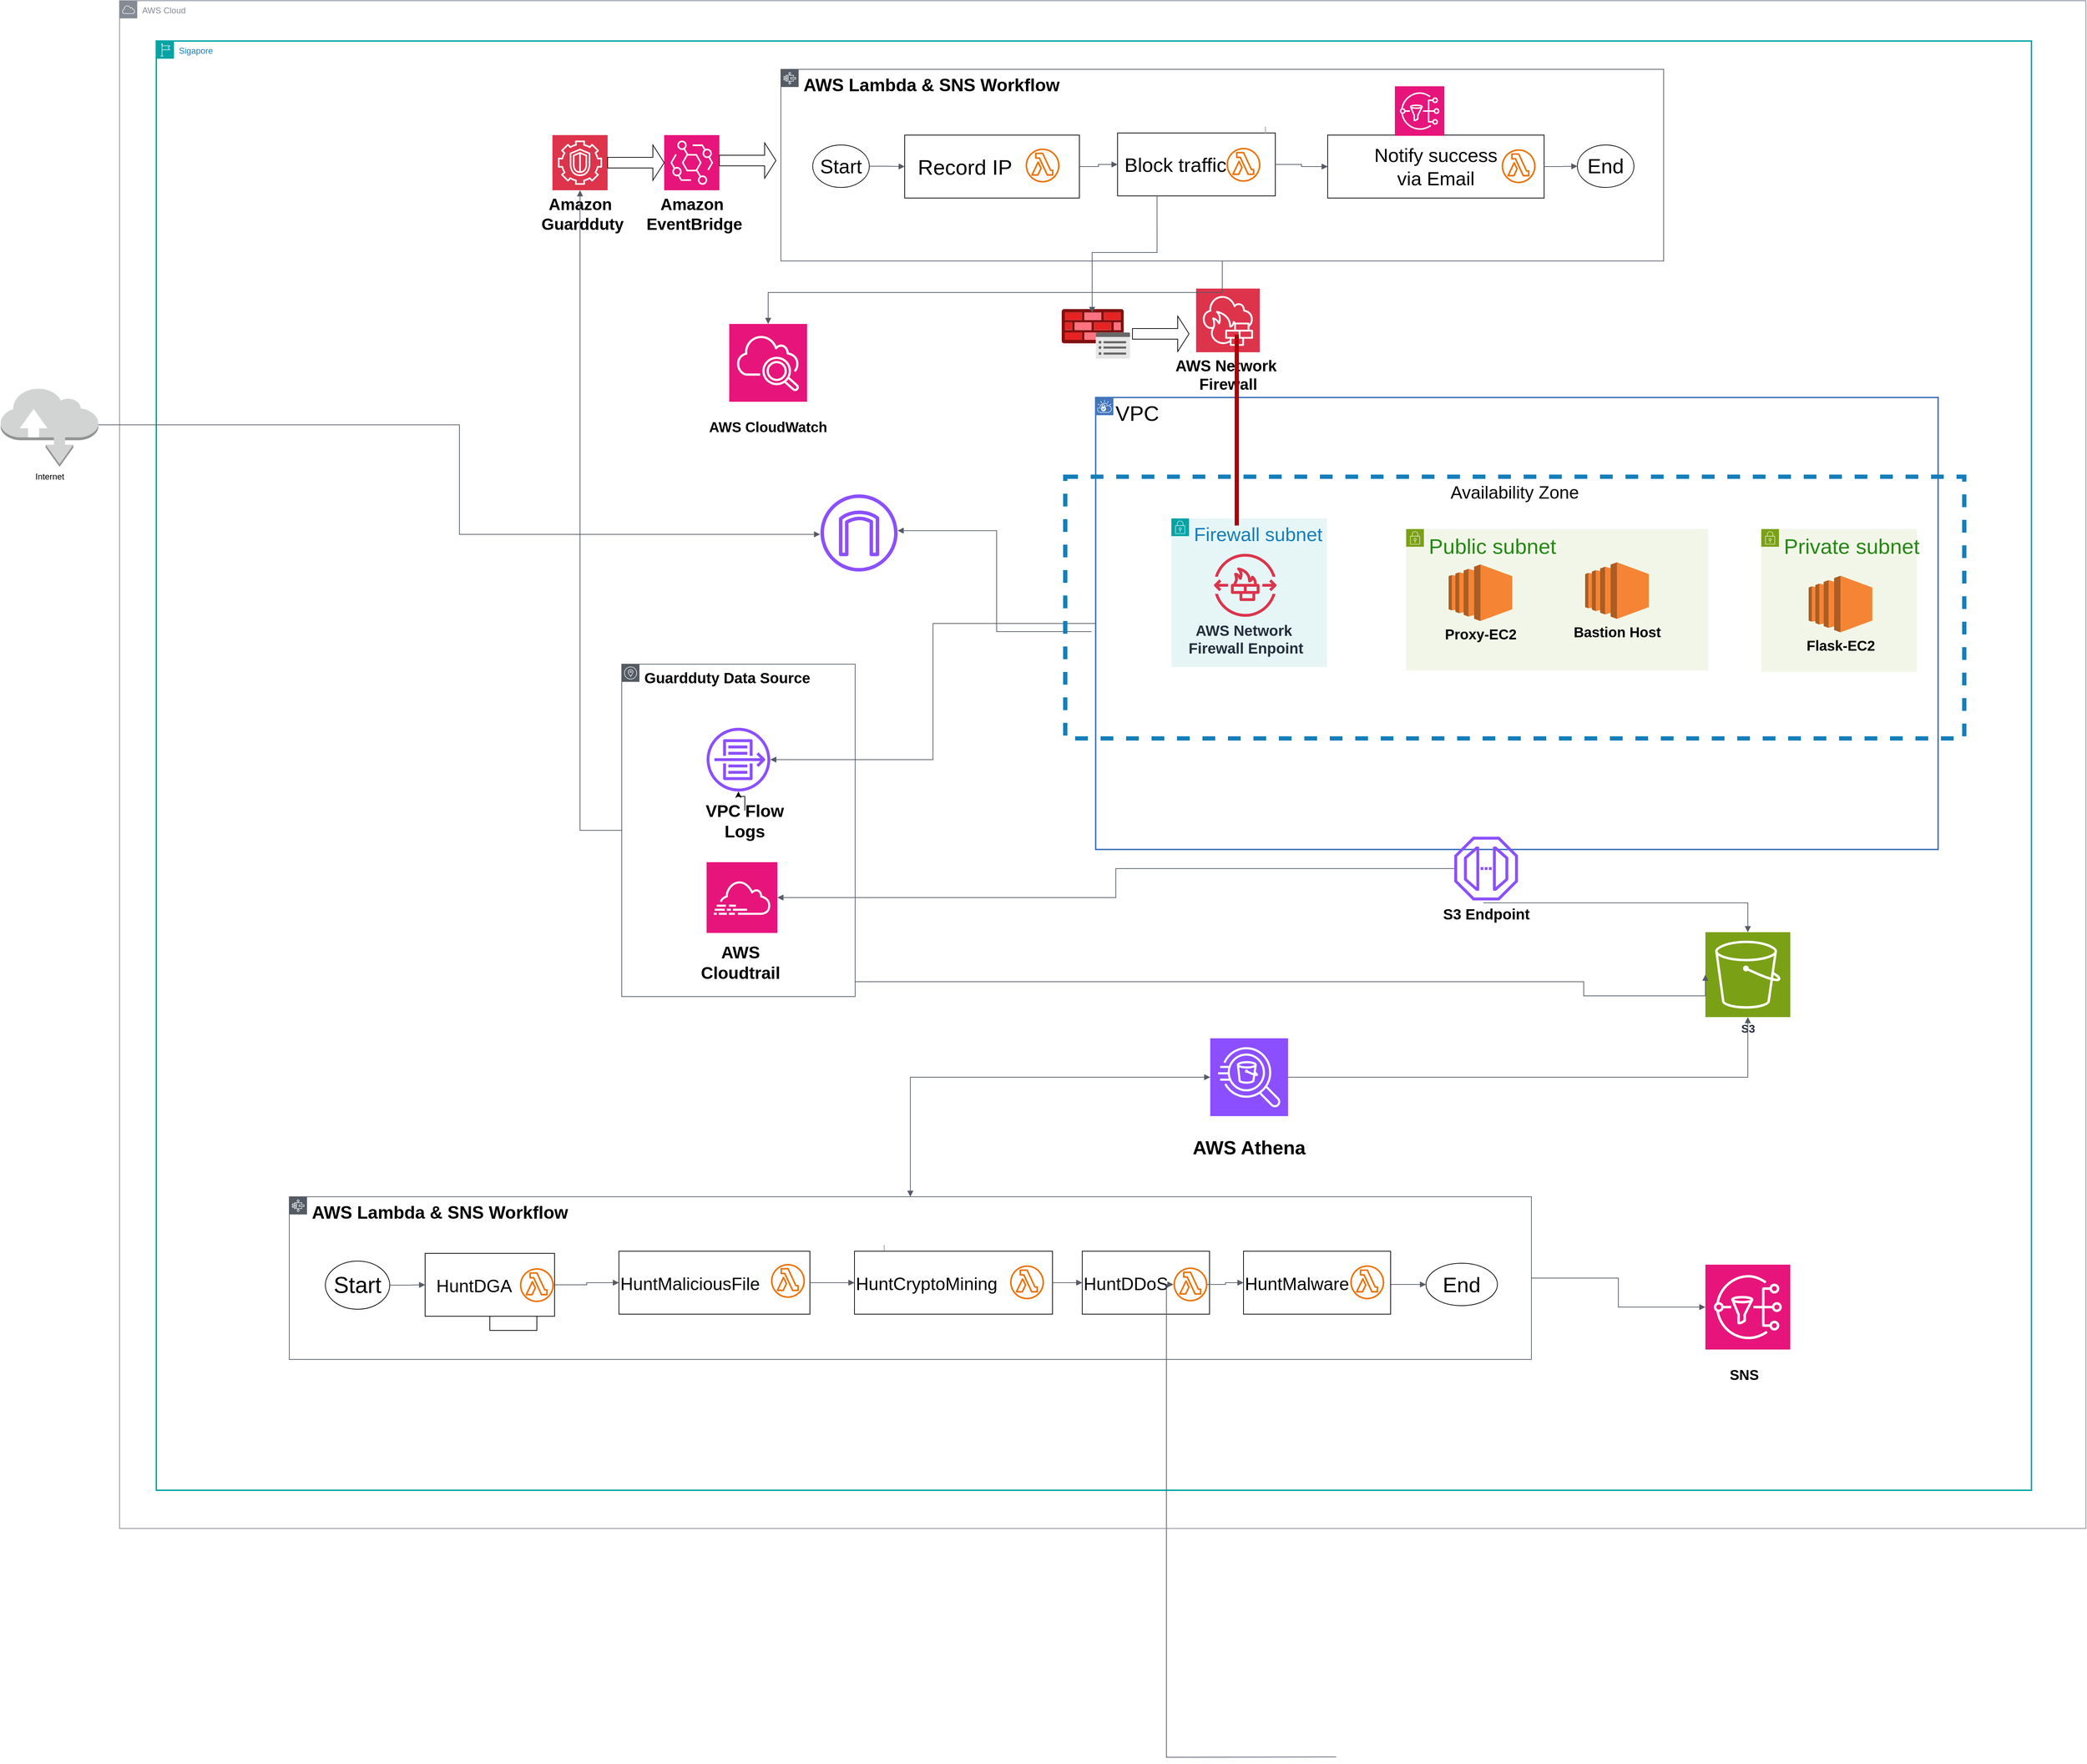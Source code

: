 <mxfile version="27.1.4">
  <diagram name="Trang-1" id="rcItPHVDbqnt85SRIA_v">
    <mxGraphModel dx="4168" dy="2244" grid="0" gridSize="10" guides="0" tooltips="1" connect="1" arrows="1" fold="1" page="1" pageScale="1" pageWidth="4800" pageHeight="4336" background="light-dark(#FFFFFF,#FFFFFF)" math="0" shadow="0">
      <root>
        <mxCell id="0" />
        <mxCell id="1" parent="0" />
        <mxCell id="wpNzQlKAcKia0D_ap1BT-6" value="&lt;font style=&quot;font-size: 30px;&quot;&gt;Public subnet&lt;/font&gt;" style="points=[[0,0],[0.25,0],[0.5,0],[0.75,0],[1,0],[1,0.25],[1,0.5],[1,0.75],[1,1],[0.75,1],[0.5,1],[0.25,1],[0,1],[0,0.75],[0,0.5],[0,0.25]];outlineConnect=0;gradientColor=none;html=1;whiteSpace=wrap;fontSize=12;fontStyle=0;container=1;pointerEvents=0;collapsible=0;recursiveResize=0;shape=mxgraph.aws4.group;grIcon=mxgraph.aws4.group_security_group;grStroke=0;strokeColor=#7AA116;fillColor=#F2F6E8;verticalAlign=top;align=left;spacingLeft=30;fontColor=#248814;dashed=0;" parent="1" vertex="1">
          <mxGeometry x="2010" y="1360" width="427" height="200" as="geometry" />
        </mxCell>
        <mxCell id="wAdAc6-QEUFjlLHtvM_q-1" value="Sigapore" style="points=[[0,0],[0.25,0],[0.5,0],[0.75,0],[1,0],[1,0.25],[1,0.5],[1,0.75],[1,1],[0.75,1],[0.5,1],[0.25,1],[0,1],[0,0.75],[0,0.5],[0,0.25]];outlineConnect=0;gradientColor=none;html=1;whiteSpace=wrap;fontSize=12;fontStyle=0;container=1;pointerEvents=0;collapsible=0;recursiveResize=0;shape=mxgraph.aws4.group;grIcon=mxgraph.aws4.group_region;strokeColor=#00A4A6;fillColor=none;verticalAlign=top;align=left;spacingLeft=30;fontColor=#147EBA;strokeWidth=2;" parent="1" vertex="1">
          <mxGeometry x="243" y="670" width="2651" height="2049" as="geometry" />
        </mxCell>
        <mxCell id="wAdAc6-QEUFjlLHtvM_q-3" value="&lt;font style=&quot;color: light-dark(rgb(0, 0, 0), rgb(0, 0, 0)); font-size: 30px;&quot;&gt;VPC&lt;/font&gt;" style="shape=mxgraph.ibm.box;prType=vpc;fontStyle=0;verticalAlign=top;align=left;spacingLeft=32;spacingTop=4;fillColor=none;rounded=0;whiteSpace=wrap;html=1;strokeColor=#4376BB;strokeWidth=2;dashed=0;container=0;spacing=-4;collapsible=0;expand=0;recursiveResize=0;fontSize=20;" parent="wAdAc6-QEUFjlLHtvM_q-1" vertex="1">
          <mxGeometry x="1328" y="504" width="1191" height="639" as="geometry" />
        </mxCell>
        <mxCell id="wAdAc6-QEUFjlLHtvM_q-11" value="&lt;font style=&quot;font-size: 25px; color: light-dark(rgb(255, 255, 255), rgb(0, 0, 0));&quot;&gt;&lt;b style=&quot;&quot;&gt;Firewall Policy&lt;/b&gt;&lt;/font&gt;" style="image;aspect=fixed;html=1;points=[];align=center;fontSize=12;image=img/lib/azure2/networking/Azure_Firewall_Policy.svg;labelBackgroundColor=light-dark(#FFFFFF,#FFFFFF);" parent="wAdAc6-QEUFjlLHtvM_q-1" vertex="1">
          <mxGeometry x="1280" y="379" width="96.51" height="70" as="geometry" />
        </mxCell>
        <mxCell id="wAdAc6-QEUFjlLHtvM_q-12" value="&lt;font style=&quot;color: light-dark(rgb(0, 0, 0), rgb(0, 0, 0)); font-size: 23px;&quot;&gt;&lt;b style=&quot;&quot;&gt;Amazon&lt;/b&gt;&lt;/font&gt;&lt;div&gt;&lt;font style=&quot;color: light-dark(rgb(0, 0, 0), rgb(0, 0, 0)); font-size: 23px;&quot;&gt;&lt;b style=&quot;&quot;&gt;&amp;nbsp;EventBridge&lt;/b&gt;&lt;/font&gt;&lt;/div&gt;" style="sketch=0;points=[[0,0,0],[0.25,0,0],[0.5,0,0],[0.75,0,0],[1,0,0],[0,1,0],[0.25,1,0],[0.5,1,0],[0.75,1,0],[1,1,0],[0,0.25,0],[0,0.5,0],[0,0.75,0],[1,0.25,0],[1,0.5,0],[1,0.75,0]];outlineConnect=0;fontColor=#232F3E;fillColor=#E7157B;strokeColor=#ffffff;dashed=0;verticalLabelPosition=bottom;verticalAlign=top;align=center;html=1;fontSize=12;fontStyle=0;aspect=fixed;shape=mxgraph.aws4.resourceIcon;resIcon=mxgraph.aws4.eventbridge;" parent="wAdAc6-QEUFjlLHtvM_q-1" vertex="1">
          <mxGeometry x="718" y="133" width="78" height="78" as="geometry" />
        </mxCell>
        <mxCell id="wAdAc6-QEUFjlLHtvM_q-13" value="&lt;font style=&quot;color: light-dark(rgb(0, 0, 0), rgb(0, 0, 0)); font-size: 23px;&quot;&gt;&lt;b style=&quot;&quot;&gt;Amazon&lt;/b&gt;&lt;/font&gt;&lt;div&gt;&lt;font style=&quot;color: light-dark(rgb(0, 0, 0), rgb(0, 0, 0)); font-size: 23px;&quot;&gt;&lt;b style=&quot;&quot;&gt;&amp;nbsp;Guardduty&lt;/b&gt;&lt;/font&gt;&lt;/div&gt;" style="sketch=0;points=[[0,0,0],[0.25,0,0],[0.5,0,0],[0.75,0,0],[1,0,0],[0,1,0],[0.25,1,0],[0.5,1,0],[0.75,1,0],[1,1,0],[0,0.25,0],[0,0.5,0],[0,0.75,0],[1,0.25,0],[1,0.5,0],[1,0.75,0]];outlineConnect=0;fontColor=#232F3E;fillColor=#DD344C;strokeColor=#ffffff;dashed=0;verticalLabelPosition=bottom;verticalAlign=top;align=center;html=1;fontSize=12;fontStyle=0;aspect=fixed;shape=mxgraph.aws4.resourceIcon;resIcon=mxgraph.aws4.guardduty;" parent="wAdAc6-QEUFjlLHtvM_q-1" vertex="1">
          <mxGeometry x="560" y="133" width="78" height="78" as="geometry" />
        </mxCell>
        <mxCell id="wAdAc6-QEUFjlLHtvM_q-14" value="" style="shape=singleArrow;whiteSpace=wrap;html=1;" parent="wAdAc6-QEUFjlLHtvM_q-1" vertex="1">
          <mxGeometry x="638" y="147" width="80" height="50" as="geometry" />
        </mxCell>
        <mxCell id="wAdAc6-QEUFjlLHtvM_q-15" value="" style="shape=singleArrow;whiteSpace=wrap;html=1;" parent="wAdAc6-QEUFjlLHtvM_q-1" vertex="1">
          <mxGeometry x="796" y="144" width="80" height="50" as="geometry" />
        </mxCell>
        <mxCell id="wAdAc6-QEUFjlLHtvM_q-17" value="&lt;font style=&quot;color: light-dark(rgb(0, 0, 0), rgb(0, 0, 0)); font-size: 22px;&quot;&gt;&lt;font style=&quot;&quot;&gt;&lt;b style=&quot;&quot;&gt;AWS&amp;nbsp;&lt;/b&gt;&lt;/font&gt;&lt;b style=&quot;background-color: transparent;&quot;&gt;Network&amp;nbsp;&lt;/b&gt;&lt;/font&gt;&lt;div&gt;&lt;font style=&quot;color: light-dark(rgb(0, 0, 0), rgb(0, 0, 0)); font-size: 22px;&quot;&gt;&lt;b style=&quot;&quot;&gt;Firewall&lt;/b&gt;&lt;/font&gt;&lt;/div&gt;" style="sketch=0;points=[[0,0,0],[0.25,0,0],[0.5,0,0],[0.75,0,0],[1,0,0],[0,1,0],[0.25,1,0],[0.5,1,0],[0.75,1,0],[1,1,0],[0,0.25,0],[0,0.5,0],[0,0.75,0],[1,0.25,0],[1,0.5,0],[1,0.75,0]];outlineConnect=0;fontColor=#232F3E;fillColor=#DD344C;strokeColor=#ffffff;dashed=0;verticalLabelPosition=bottom;verticalAlign=top;align=center;html=1;fontSize=12;fontStyle=0;aspect=fixed;shape=mxgraph.aws4.resourceIcon;resIcon=mxgraph.aws4.network_firewall;" parent="wAdAc6-QEUFjlLHtvM_q-1" vertex="1">
          <mxGeometry x="1470" y="350" width="90" height="90" as="geometry" />
        </mxCell>
        <mxCell id="wAdAc6-QEUFjlLHtvM_q-18" value="" style="shape=singleArrow;whiteSpace=wrap;html=1;" parent="wAdAc6-QEUFjlLHtvM_q-1" vertex="1">
          <mxGeometry x="1380" y="389" width="80" height="50" as="geometry" />
        </mxCell>
        <mxCell id="wAdAc6-QEUFjlLHtvM_q-20" value="&lt;font style=&quot;color: light-dark(rgb(0, 0, 0), rgb(0, 0, 0)); font-size: 28px;&quot;&gt;Start&lt;/font&gt;" style="ellipse;whiteSpace=wrap;html=1;fillColor=light-dark(#FFFFFF,#FFFFFF);strokeColor=light-dark(#000000,#000000);" parent="wAdAc6-QEUFjlLHtvM_q-1" vertex="1">
          <mxGeometry x="928" y="147" width="80" height="60" as="geometry" />
        </mxCell>
        <mxCell id="wAdAc6-QEUFjlLHtvM_q-21" value="&lt;font style=&quot;color: light-dark(rgb(0, 0, 0), rgb(0, 0, 0)); font-size: 30px;&quot;&gt;&amp;nbsp; Record IP&lt;/font&gt;" style="rounded=0;whiteSpace=wrap;html=1;align=left;fillColor=light-dark(#FFFFFF,#FFFFFF);strokeColor=light-dark(#000000,#000000);" parent="wAdAc6-QEUFjlLHtvM_q-1" vertex="1">
          <mxGeometry x="1058" y="133" width="247" height="89" as="geometry" />
        </mxCell>
        <mxCell id="wAdAc6-QEUFjlLHtvM_q-22" value="&lt;font style=&quot;color: light-dark(rgb(0, 0, 0), rgb(0, 0, 0)); font-size: 28px;&quot;&gt;&amp;nbsp;Block&amp;nbsp;&lt;span style=&quot;background-color: transparent;&quot;&gt;traffic&lt;/span&gt;&lt;/font&gt;" style="rounded=0;whiteSpace=wrap;html=1;align=left;fillColor=light-dark(#FFFFFF,#FFFFFF);strokeColor=light-dark(#000000,#000000);" parent="wAdAc6-QEUFjlLHtvM_q-1" vertex="1">
          <mxGeometry x="1359" y="130" width="223" height="89" as="geometry" />
        </mxCell>
        <mxCell id="wAdAc6-QEUFjlLHtvM_q-23" value="&lt;font style=&quot;font-size: 27px; color: light-dark(rgb(0, 0, 0), rgb(0, 0, 0));&quot;&gt;Notify success&lt;/font&gt;&lt;div&gt;&lt;font style=&quot;font-size: 27px; color: light-dark(rgb(0, 0, 0), rgb(0, 0, 0));&quot;&gt;via Email&lt;/font&gt;&lt;/div&gt;" style="rounded=0;whiteSpace=wrap;html=1;fillColor=light-dark(#FFFFFF,#FFFFFF);strokeColor=light-dark(#000000,#000000);" parent="wAdAc6-QEUFjlLHtvM_q-1" vertex="1">
          <mxGeometry x="1656" y="133" width="306" height="89" as="geometry" />
        </mxCell>
        <mxCell id="wAdAc6-QEUFjlLHtvM_q-24" value="&lt;font style=&quot;color: light-dark(rgb(0, 0, 0), rgb(0, 0, 0)); font-size: 29px;&quot;&gt;End&lt;/font&gt;" style="ellipse;whiteSpace=wrap;html=1;fillColor=light-dark(#FFFFFF,#FFFFFF);strokeColor=light-dark(#000000,#000000);" parent="wAdAc6-QEUFjlLHtvM_q-1" vertex="1">
          <mxGeometry x="2009" y="147" width="80" height="60" as="geometry" />
        </mxCell>
        <mxCell id="wAdAc6-QEUFjlLHtvM_q-25" value="" style="edgeStyle=orthogonalEdgeStyle;html=1;endArrow=block;elbow=vertical;startArrow=none;endFill=1;strokeColor=light-dark(#545B64,#000000);rounded=0;entryX=0;entryY=0.5;entryDx=0;entryDy=0;exitX=1;exitY=0.5;exitDx=0;exitDy=0;" parent="wAdAc6-QEUFjlLHtvM_q-1" source="wAdAc6-QEUFjlLHtvM_q-20" target="wAdAc6-QEUFjlLHtvM_q-21" edge="1">
          <mxGeometry width="100" relative="1" as="geometry">
            <mxPoint x="1058" y="441" as="sourcePoint" />
            <mxPoint x="1158" y="441" as="targetPoint" />
          </mxGeometry>
        </mxCell>
        <mxCell id="wAdAc6-QEUFjlLHtvM_q-26" value="" style="edgeStyle=orthogonalEdgeStyle;html=1;endArrow=block;elbow=vertical;startArrow=none;endFill=1;strokeColor=light-dark(#545B64,#000000);rounded=0;exitX=1;exitY=0.5;exitDx=0;exitDy=0;entryX=0;entryY=0.5;entryDx=0;entryDy=0;" parent="wAdAc6-QEUFjlLHtvM_q-1" source="wAdAc6-QEUFjlLHtvM_q-21" target="wAdAc6-QEUFjlLHtvM_q-22" edge="1">
          <mxGeometry width="100" relative="1" as="geometry">
            <mxPoint x="1048" y="351" as="sourcePoint" />
            <mxPoint x="1148" y="351" as="targetPoint" />
          </mxGeometry>
        </mxCell>
        <mxCell id="wAdAc6-QEUFjlLHtvM_q-27" value="" style="edgeStyle=orthogonalEdgeStyle;html=1;endArrow=block;elbow=vertical;startArrow=none;endFill=1;strokeColor=light-dark(#545B64,#000000);rounded=0;exitX=1;exitY=0.5;exitDx=0;exitDy=0;entryX=0;entryY=0.5;entryDx=0;entryDy=0;" parent="wAdAc6-QEUFjlLHtvM_q-1" source="wAdAc6-QEUFjlLHtvM_q-22" target="wAdAc6-QEUFjlLHtvM_q-23" edge="1">
          <mxGeometry width="100" relative="1" as="geometry">
            <mxPoint x="1048" y="351" as="sourcePoint" />
            <mxPoint x="1148" y="351" as="targetPoint" />
          </mxGeometry>
        </mxCell>
        <mxCell id="wAdAc6-QEUFjlLHtvM_q-28" value="" style="edgeStyle=orthogonalEdgeStyle;html=1;endArrow=block;elbow=vertical;startArrow=none;endFill=1;strokeColor=light-dark(#545B64,#000000);rounded=0;exitX=1;exitY=0.5;exitDx=0;exitDy=0;entryX=0;entryY=0.5;entryDx=0;entryDy=0;" parent="wAdAc6-QEUFjlLHtvM_q-1" source="wAdAc6-QEUFjlLHtvM_q-23" target="wAdAc6-QEUFjlLHtvM_q-24" edge="1">
          <mxGeometry width="100" relative="1" as="geometry">
            <mxPoint x="1048" y="351" as="sourcePoint" />
            <mxPoint x="1148" y="351" as="targetPoint" />
          </mxGeometry>
        </mxCell>
        <mxCell id="wAdAc6-QEUFjlLHtvM_q-29" value="" style="sketch=0;outlineConnect=0;fontColor=#232F3E;gradientColor=none;fillColor=#ED7100;strokeColor=none;dashed=0;verticalLabelPosition=bottom;verticalAlign=top;align=center;html=1;fontSize=12;fontStyle=0;aspect=fixed;pointerEvents=1;shape=mxgraph.aws4.lambda_function;" parent="wAdAc6-QEUFjlLHtvM_q-1" vertex="1">
          <mxGeometry x="1229" y="152" width="48" height="48" as="geometry" />
        </mxCell>
        <mxCell id="wAdAc6-QEUFjlLHtvM_q-30" value="" style="sketch=0;outlineConnect=0;fontColor=#232F3E;gradientColor=none;fillColor=#ED7100;strokeColor=none;dashed=0;verticalLabelPosition=bottom;verticalAlign=top;align=center;html=1;fontSize=12;fontStyle=0;aspect=fixed;pointerEvents=1;shape=mxgraph.aws4.lambda_function;" parent="wAdAc6-QEUFjlLHtvM_q-1" vertex="1">
          <mxGeometry x="1513" y="151" width="48" height="48" as="geometry" />
        </mxCell>
        <mxCell id="wAdAc6-QEUFjlLHtvM_q-31" value="" style="sketch=0;points=[[0,0,0],[0.25,0,0],[0.5,0,0],[0.75,0,0],[1,0,0],[0,1,0],[0.25,1,0],[0.5,1,0],[0.75,1,0],[1,1,0],[0,0.25,0],[0,0.5,0],[0,0.75,0],[1,0.25,0],[1,0.5,0],[1,0.75,0]];outlineConnect=0;fontColor=#232F3E;fillColor=#E7157B;strokeColor=#ffffff;dashed=0;verticalLabelPosition=bottom;verticalAlign=top;align=center;html=1;fontSize=12;fontStyle=0;aspect=fixed;shape=mxgraph.aws4.resourceIcon;resIcon=mxgraph.aws4.sns;" parent="wAdAc6-QEUFjlLHtvM_q-1" vertex="1">
          <mxGeometry x="1751" y="64" width="70" height="70" as="geometry" />
        </mxCell>
        <mxCell id="wAdAc6-QEUFjlLHtvM_q-32" value="" style="verticalLabelPosition=bottom;shadow=0;dashed=0;align=center;html=1;verticalAlign=top;strokeWidth=1;shape=mxgraph.mockup.markup.line;strokeColor=#999999;direction=north;" parent="wAdAc6-QEUFjlLHtvM_q-1" vertex="1">
          <mxGeometry x="1558" y="121" width="20" height="10" as="geometry" />
        </mxCell>
        <mxCell id="wAdAc6-QEUFjlLHtvM_q-33" value="" style="edgeStyle=orthogonalEdgeStyle;html=1;endArrow=block;elbow=vertical;startArrow=none;endFill=1;strokeColor=light-dark(#545B64,#000000);rounded=0;exitX=0.25;exitY=1;exitDx=0;exitDy=0;entryX=0.446;entryY=0.079;entryDx=0;entryDy=0;entryPerimeter=0;" parent="wAdAc6-QEUFjlLHtvM_q-1" source="wAdAc6-QEUFjlLHtvM_q-22" target="wAdAc6-QEUFjlLHtvM_q-11" edge="1">
          <mxGeometry width="100" relative="1" as="geometry">
            <mxPoint x="1048" y="451" as="sourcePoint" />
            <mxPoint x="1148" y="451" as="targetPoint" />
          </mxGeometry>
        </mxCell>
        <mxCell id="wAdAc6-QEUFjlLHtvM_q-34" value="&lt;b&gt;&lt;font style=&quot;font-size: 16px;&quot;&gt;S3&lt;/font&gt;&lt;/b&gt;" style="sketch=0;points=[[0,0,0],[0.25,0,0],[0.5,0,0],[0.75,0,0],[1,0,0],[0,1,0],[0.25,1,0],[0.5,1,0],[0.75,1,0],[1,1,0],[0,0.25,0],[0,0.5,0],[0,0.75,0],[1,0.25,0],[1,0.5,0],[1,0.75,0]];outlineConnect=0;fontColor=#232F3E;fillColor=#7AA116;strokeColor=#ffffff;dashed=0;verticalLabelPosition=bottom;verticalAlign=top;align=center;html=1;fontSize=12;fontStyle=0;aspect=fixed;shape=mxgraph.aws4.resourceIcon;resIcon=mxgraph.aws4.s3;" parent="wAdAc6-QEUFjlLHtvM_q-1" vertex="1">
          <mxGeometry x="2190" y="1260" width="120" height="120" as="geometry" />
        </mxCell>
        <mxCell id="wAdAc6-QEUFjlLHtvM_q-35" value="" style="edgeStyle=orthogonalEdgeStyle;html=1;endArrow=block;elbow=vertical;startArrow=none;endFill=1;strokeColor=light-dark(#545B64,#000000);rounded=0;exitX=0.457;exitY=1.039;exitDx=0;exitDy=0;exitPerimeter=0;entryX=0.5;entryY=0;entryDx=0;entryDy=0;entryPerimeter=0;" parent="wAdAc6-QEUFjlLHtvM_q-1" source="wAdAc6-QEUFjlLHtvM_q-39" target="wAdAc6-QEUFjlLHtvM_q-34" edge="1">
          <mxGeometry width="100" relative="1" as="geometry">
            <mxPoint x="1368" y="561" as="sourcePoint" />
            <mxPoint x="2110" y="1315" as="targetPoint" />
          </mxGeometry>
        </mxCell>
        <mxCell id="wAdAc6-QEUFjlLHtvM_q-36" value="" style="sketch=0;outlineConnect=0;fontColor=#232F3E;gradientColor=none;fillColor=#8C4FFF;strokeColor=none;dashed=0;verticalLabelPosition=bottom;verticalAlign=top;align=center;html=1;fontSize=12;fontStyle=0;aspect=fixed;pointerEvents=1;shape=mxgraph.aws4.internet_gateway;" parent="wAdAc6-QEUFjlLHtvM_q-1" vertex="1">
          <mxGeometry x="939" y="641" width="109" height="109" as="geometry" />
        </mxCell>
        <mxCell id="wAdAc6-QEUFjlLHtvM_q-37" value="" style="edgeStyle=orthogonalEdgeStyle;html=1;endArrow=block;elbow=vertical;startArrow=none;endFill=1;strokeColor=light-dark(#545B64,#000000);rounded=0;exitX=-0.005;exitY=0.518;exitDx=0;exitDy=0;exitPerimeter=0;entryX=1;entryY=0.47;entryDx=0;entryDy=0;entryPerimeter=0;" parent="wAdAc6-QEUFjlLHtvM_q-1" source="wAdAc6-QEUFjlLHtvM_q-3" target="wAdAc6-QEUFjlLHtvM_q-36" edge="1">
          <mxGeometry width="100" relative="1" as="geometry">
            <mxPoint x="1605" y="1017" as="sourcePoint" />
            <mxPoint x="918" y="848" as="targetPoint" />
          </mxGeometry>
        </mxCell>
        <mxCell id="wpNzQlKAcKia0D_ap1BT-3" value="&lt;b&gt;&lt;font style=&quot;font-size: 21px; color: light-dark(rgb(0, 0, 0), rgb(0, 0, 0));&quot;&gt;Guardduty Data Source&lt;/font&gt;&lt;/b&gt;" style="sketch=0;outlineConnect=0;gradientColor=none;html=1;whiteSpace=wrap;fontSize=12;fontStyle=0;shape=mxgraph.aws4.group;grIcon=mxgraph.aws4.group_availability_zone;strokeColor=light-dark(#545B64,#000000);fillColor=none;verticalAlign=top;align=left;spacingLeft=30;fontColor=#545B64;strokeWidth=1;" parent="wAdAc6-QEUFjlLHtvM_q-1" vertex="1">
          <mxGeometry x="658" y="881" width="330" height="470" as="geometry" />
        </mxCell>
        <mxCell id="wpNzQlKAcKia0D_ap1BT-10" value="" style="sketch=0;outlineConnect=0;fontColor=#232F3E;gradientColor=none;fillColor=#8C4FFF;strokeColor=none;dashed=0;verticalLabelPosition=bottom;verticalAlign=top;align=center;html=1;fontSize=12;fontStyle=0;aspect=fixed;pointerEvents=1;shape=mxgraph.aws4.flow_logs;" parent="wAdAc6-QEUFjlLHtvM_q-1" vertex="1">
          <mxGeometry x="778" y="971" width="90" height="90" as="geometry" />
        </mxCell>
        <mxCell id="wpNzQlKAcKia0D_ap1BT-12" value="" style="edgeStyle=orthogonalEdgeStyle;rounded=0;orthogonalLoop=1;jettySize=auto;html=1;" parent="wAdAc6-QEUFjlLHtvM_q-1" source="wpNzQlKAcKia0D_ap1BT-11" target="wpNzQlKAcKia0D_ap1BT-10" edge="1">
          <mxGeometry relative="1" as="geometry" />
        </mxCell>
        <mxCell id="wpNzQlKAcKia0D_ap1BT-11" value="&lt;font style=&quot;color: light-dark(rgb(0, 0, 0), rgb(0, 0, 0)); font-size: 24px;&quot;&gt;&lt;b style=&quot;&quot;&gt;VPC Flow Logs&lt;/b&gt;&lt;/font&gt;" style="text;strokeColor=none;align=center;fillColor=none;html=1;verticalAlign=middle;whiteSpace=wrap;rounded=0;" parent="wAdAc6-QEUFjlLHtvM_q-1" vertex="1">
          <mxGeometry x="747" y="1088" width="170" height="30" as="geometry" />
        </mxCell>
        <mxCell id="wpNzQlKAcKia0D_ap1BT-14" value="" style="sketch=0;points=[[0,0,0],[0.25,0,0],[0.5,0,0],[0.75,0,0],[1,0,0],[0,1,0],[0.25,1,0],[0.5,1,0],[0.75,1,0],[1,1,0],[0,0.25,0],[0,0.5,0],[0,0.75,0],[1,0.25,0],[1,0.5,0],[1,0.75,0]];points=[[0,0,0],[0.25,0,0],[0.5,0,0],[0.75,0,0],[1,0,0],[0,1,0],[0.25,1,0],[0.5,1,0],[0.75,1,0],[1,1,0],[0,0.25,0],[0,0.5,0],[0,0.75,0],[1,0.25,0],[1,0.5,0],[1,0.75,0]];outlineConnect=0;fontColor=#232F3E;fillColor=#E7157B;strokeColor=#ffffff;dashed=0;verticalLabelPosition=bottom;verticalAlign=top;align=center;html=1;fontSize=12;fontStyle=0;aspect=fixed;shape=mxgraph.aws4.resourceIcon;resIcon=mxgraph.aws4.cloudtrail;" parent="wAdAc6-QEUFjlLHtvM_q-1" vertex="1">
          <mxGeometry x="778" y="1161" width="100" height="100" as="geometry" />
        </mxCell>
        <mxCell id="wpNzQlKAcKia0D_ap1BT-15" value="&lt;b style=&quot;&quot;&gt;&lt;font style=&quot;color: light-dark(rgb(0, 0, 0), rgb(0, 0, 0)); font-size: 24px;&quot;&gt;AWS Cloudtrail&lt;/font&gt;&lt;/b&gt;" style="text;strokeColor=none;align=center;fillColor=none;html=1;verticalAlign=middle;whiteSpace=wrap;rounded=0;" parent="wAdAc6-QEUFjlLHtvM_q-1" vertex="1">
          <mxGeometry x="741" y="1288" width="170" height="30" as="geometry" />
        </mxCell>
        <mxCell id="wpNzQlKAcKia0D_ap1BT-20" value="" style="edgeStyle=orthogonalEdgeStyle;html=1;endArrow=block;elbow=vertical;startArrow=none;endFill=1;strokeColor=light-dark(#545B64,#000000);rounded=0;entryX=1;entryY=0.5;entryDx=0;entryDy=0;entryPerimeter=0;" parent="wAdAc6-QEUFjlLHtvM_q-1" target="wpNzQlKAcKia0D_ap1BT-14" edge="1" source="wAdAc6-QEUFjlLHtvM_q-39">
          <mxGeometry width="100" relative="1" as="geometry">
            <mxPoint x="1688" y="1261" as="sourcePoint" />
            <mxPoint x="1328" y="1081" as="targetPoint" />
          </mxGeometry>
        </mxCell>
        <mxCell id="wpNzQlKAcKia0D_ap1BT-21" value="" style="edgeStyle=orthogonalEdgeStyle;html=1;endArrow=none;elbow=vertical;startArrow=block;startFill=1;strokeColor=light-dark(#545B64,#000000);rounded=0;" parent="wAdAc6-QEUFjlLHtvM_q-1" source="wpNzQlKAcKia0D_ap1BT-10" target="wAdAc6-QEUFjlLHtvM_q-3" edge="1">
          <mxGeometry width="100" relative="1" as="geometry">
            <mxPoint x="1228" y="831" as="sourcePoint" />
            <mxPoint x="1328" y="831" as="targetPoint" />
          </mxGeometry>
        </mxCell>
        <mxCell id="wpNzQlKAcKia0D_ap1BT-22" value="" style="edgeStyle=orthogonalEdgeStyle;html=1;endArrow=none;elbow=vertical;startArrow=block;startFill=1;strokeColor=light-dark(#545B64,#000000);rounded=0;" parent="wAdAc6-QEUFjlLHtvM_q-1" source="wAdAc6-QEUFjlLHtvM_q-13" target="wpNzQlKAcKia0D_ap1BT-3" edge="1">
          <mxGeometry width="100" relative="1" as="geometry">
            <mxPoint x="1228" y="581" as="sourcePoint" />
            <mxPoint x="1328" y="581" as="targetPoint" />
            <Array as="points">
              <mxPoint x="599" y="1116" />
            </Array>
          </mxGeometry>
        </mxCell>
        <mxCell id="EtzaleCvmVlhLOoWNc1e-2" value="" style="edgeStyle=orthogonalEdgeStyle;html=1;endArrow=block;elbow=vertical;startArrow=none;endFill=1;strokeColor=light-dark(#545B64,#000000);rounded=0;entryX=0;entryY=0.5;entryDx=0;entryDy=0;entryPerimeter=0;" parent="wAdAc6-QEUFjlLHtvM_q-1" source="wpNzQlKAcKia0D_ap1BT-3" target="wAdAc6-QEUFjlLHtvM_q-34" edge="1">
          <mxGeometry width="100" relative="1" as="geometry">
            <mxPoint x="1168" y="1501" as="sourcePoint" />
            <mxPoint x="1268" y="1501" as="targetPoint" />
            <Array as="points">
              <mxPoint x="2018" y="1330" />
              <mxPoint x="2018" y="1350" />
            </Array>
          </mxGeometry>
        </mxCell>
        <mxCell id="EtzaleCvmVlhLOoWNc1e-17" value="&lt;font style=&quot;color: light-dark(rgb(0, 0, 0), rgb(0, 0, 0)); font-size: 32px;&quot;&gt;Start&lt;/font&gt;" style="ellipse;whiteSpace=wrap;html=1;fillColor=light-dark(#FFFFFF,#FFFFFF);strokeColor=light-dark(#000000,#000000);" parent="wAdAc6-QEUFjlLHtvM_q-1" vertex="1">
          <mxGeometry x="239" y="1725" width="91" height="68" as="geometry" />
        </mxCell>
        <mxCell id="0qpvogL_7aWxcKx0yd9Q-4" value="" style="edgeStyle=orthogonalEdgeStyle;rounded=0;orthogonalLoop=1;jettySize=auto;html=1;" edge="1" parent="wAdAc6-QEUFjlLHtvM_q-1" source="EtzaleCvmVlhLOoWNc1e-18" target="EtzaleCvmVlhLOoWNc1e-26">
          <mxGeometry relative="1" as="geometry" />
        </mxCell>
        <mxCell id="EtzaleCvmVlhLOoWNc1e-18" value="&lt;font style=&quot;color: light-dark(rgb(0, 0, 0), rgb(0, 0, 0)); font-size: 25px;&quot;&gt;&amp;nbsp; HuntDGA&lt;/font&gt;" style="rounded=0;whiteSpace=wrap;html=1;align=left;fillColor=light-dark(#FFFFFF,#FFFFFF);strokeColor=light-dark(#000000,#000000);" parent="wAdAc6-QEUFjlLHtvM_q-1" vertex="1">
          <mxGeometry x="380" y="1714" width="183" height="89" as="geometry" />
        </mxCell>
        <mxCell id="EtzaleCvmVlhLOoWNc1e-19" value="&lt;font style=&quot;color: light-dark(rgb(0, 0, 0), rgb(0, 0, 0)); font-size: 25px;&quot;&gt;HuntMaliciousFile&lt;/font&gt;" style="rounded=0;whiteSpace=wrap;html=1;align=left;strokeColor=light-dark(#000000,#000000);fillColor=light-dark(#FFFFFF,#FFFFFF);" parent="wAdAc6-QEUFjlLHtvM_q-1" vertex="1">
          <mxGeometry x="654" y="1711" width="270" height="89" as="geometry" />
        </mxCell>
        <mxCell id="EtzaleCvmVlhLOoWNc1e-21" value="&lt;font style=&quot;color: light-dark(rgb(0, 0, 0), rgb(0, 0, 0)); font-size: 30px;&quot;&gt;End&lt;/font&gt;" style="ellipse;whiteSpace=wrap;html=1;fillColor=light-dark(#FFFFFF,#FFFFFF);strokeColor=light-dark(#000000,#000000);" parent="wAdAc6-QEUFjlLHtvM_q-1" vertex="1">
          <mxGeometry x="1795" y="1728" width="101" height="60" as="geometry" />
        </mxCell>
        <mxCell id="EtzaleCvmVlhLOoWNc1e-22" value="" style="edgeStyle=orthogonalEdgeStyle;html=1;endArrow=block;elbow=vertical;startArrow=none;endFill=1;strokeColor=light-dark(#545B64,#000000);rounded=0;entryX=0;entryY=0.5;entryDx=0;entryDy=0;exitX=1;exitY=0.5;exitDx=0;exitDy=0;" parent="wAdAc6-QEUFjlLHtvM_q-1" source="EtzaleCvmVlhLOoWNc1e-17" target="EtzaleCvmVlhLOoWNc1e-18" edge="1">
          <mxGeometry width="100" relative="1" as="geometry">
            <mxPoint x="460" y="2022" as="sourcePoint" />
            <mxPoint x="560" y="2022" as="targetPoint" />
          </mxGeometry>
        </mxCell>
        <mxCell id="EtzaleCvmVlhLOoWNc1e-23" value="" style="edgeStyle=orthogonalEdgeStyle;html=1;endArrow=block;elbow=vertical;startArrow=none;endFill=1;strokeColor=light-dark(#545B64,#000000);rounded=0;exitX=1;exitY=0.5;exitDx=0;exitDy=0;entryX=0;entryY=0.5;entryDx=0;entryDy=0;" parent="wAdAc6-QEUFjlLHtvM_q-1" source="EtzaleCvmVlhLOoWNc1e-18" target="EtzaleCvmVlhLOoWNc1e-19" edge="1">
          <mxGeometry width="100" relative="1" as="geometry">
            <mxPoint x="450" y="1932" as="sourcePoint" />
            <mxPoint x="550" y="1932" as="targetPoint" />
          </mxGeometry>
        </mxCell>
        <mxCell id="EtzaleCvmVlhLOoWNc1e-24" value="" style="edgeStyle=orthogonalEdgeStyle;html=1;endArrow=block;elbow=vertical;startArrow=none;endFill=1;strokeColor=light-dark(#545B64,#000000);rounded=0;exitX=1;exitY=0.5;exitDx=0;exitDy=0;entryX=0;entryY=0.5;entryDx=0;entryDy=0;" parent="wAdAc6-QEUFjlLHtvM_q-1" source="EtzaleCvmVlhLOoWNc1e-19" target="EtzaleCvmVlhLOoWNc1e-30" edge="1">
          <mxGeometry width="100" relative="1" as="geometry">
            <mxPoint x="450" y="1932" as="sourcePoint" />
            <mxPoint x="1088" y="1756" as="targetPoint" />
          </mxGeometry>
        </mxCell>
        <mxCell id="EtzaleCvmVlhLOoWNc1e-25" value="" style="edgeStyle=orthogonalEdgeStyle;html=1;endArrow=block;elbow=vertical;startArrow=none;endFill=1;strokeColor=light-dark(#545B64,#000000);rounded=0;exitX=1;exitY=0.5;exitDx=0;exitDy=0;entryX=0;entryY=0.5;entryDx=0;entryDy=0;" parent="wAdAc6-QEUFjlLHtvM_q-1" target="EtzaleCvmVlhLOoWNc1e-21" edge="1">
          <mxGeometry width="100" relative="1" as="geometry">
            <mxPoint x="1598.0" y="1758.5" as="sourcePoint" />
            <mxPoint x="550" y="1932" as="targetPoint" />
          </mxGeometry>
        </mxCell>
        <mxCell id="EtzaleCvmVlhLOoWNc1e-26" value="" style="sketch=0;outlineConnect=0;fontColor=#232F3E;gradientColor=none;fillColor=#ED7100;strokeColor=none;dashed=0;verticalLabelPosition=bottom;verticalAlign=top;align=center;html=1;fontSize=12;fontStyle=0;aspect=fixed;pointerEvents=1;shape=mxgraph.aws4.lambda_function;" parent="wAdAc6-QEUFjlLHtvM_q-1" vertex="1">
          <mxGeometry x="514" y="1735" width="48" height="48" as="geometry" />
        </mxCell>
        <mxCell id="EtzaleCvmVlhLOoWNc1e-27" value="" style="sketch=0;outlineConnect=0;fontColor=#232F3E;gradientColor=none;fillColor=#ED7100;strokeColor=none;dashed=0;verticalLabelPosition=bottom;verticalAlign=top;align=center;html=1;fontSize=12;fontStyle=0;aspect=fixed;pointerEvents=1;shape=mxgraph.aws4.lambda_function;" parent="wAdAc6-QEUFjlLHtvM_q-1" vertex="1">
          <mxGeometry x="869.0" y="1729" width="48" height="48" as="geometry" />
        </mxCell>
        <mxCell id="EtzaleCvmVlhLOoWNc1e-29" value="" style="verticalLabelPosition=bottom;shadow=0;dashed=0;align=center;html=1;verticalAlign=top;strokeWidth=1;shape=mxgraph.mockup.markup.line;strokeColor=#999999;direction=north;" parent="wAdAc6-QEUFjlLHtvM_q-1" vertex="1">
          <mxGeometry x="1019" y="1702" width="20" height="10" as="geometry" />
        </mxCell>
        <mxCell id="EtzaleCvmVlhLOoWNc1e-30" value="&lt;font style=&quot;color: light-dark(rgb(0, 0, 0), rgb(0, 0, 0)); font-size: 25px;&quot;&gt;HuntCryptoMining&lt;/font&gt;" style="rounded=0;whiteSpace=wrap;html=1;align=left;fillColor=light-dark(#FFFFFF,#FFFFFF);strokeColor=light-dark(#000000,#000000);" parent="wAdAc6-QEUFjlLHtvM_q-1" vertex="1">
          <mxGeometry x="987" y="1711" width="280" height="89" as="geometry" />
        </mxCell>
        <mxCell id="EtzaleCvmVlhLOoWNc1e-31" value="" style="sketch=0;outlineConnect=0;fontColor=#232F3E;gradientColor=none;fillColor=#ED7100;strokeColor=none;dashed=0;verticalLabelPosition=bottom;verticalAlign=top;align=center;html=1;fontSize=12;fontStyle=0;aspect=fixed;pointerEvents=1;shape=mxgraph.aws4.lambda_function;" parent="wAdAc6-QEUFjlLHtvM_q-1" vertex="1">
          <mxGeometry x="1207.0" y="1731" width="48" height="48" as="geometry" />
        </mxCell>
        <mxCell id="EtzaleCvmVlhLOoWNc1e-33" value="&lt;font style=&quot;color: light-dark(rgb(0, 0, 0), rgb(0, 0, 0)); font-size: 25px;&quot;&gt;HuntDDoS&lt;/font&gt;" style="rounded=0;whiteSpace=wrap;html=1;align=left;fillColor=light-dark(#FFFFFF,#FFFFFF);strokeColor=light-dark(#000000,#000000);" parent="wAdAc6-QEUFjlLHtvM_q-1" vertex="1">
          <mxGeometry x="1309" y="1711" width="180" height="89" as="geometry" />
        </mxCell>
        <mxCell id="EtzaleCvmVlhLOoWNc1e-35" value="" style="edgeStyle=orthogonalEdgeStyle;html=1;endArrow=block;elbow=vertical;startArrow=none;endFill=1;strokeColor=light-dark(#545B64,#000000);rounded=0;exitX=1;exitY=0.5;exitDx=0;exitDy=0;entryX=0;entryY=0.5;entryDx=0;entryDy=0;" parent="wAdAc6-QEUFjlLHtvM_q-1" source="EtzaleCvmVlhLOoWNc1e-30" target="EtzaleCvmVlhLOoWNc1e-33" edge="1">
          <mxGeometry width="100" relative="1" as="geometry">
            <mxPoint x="1218" y="1971" as="sourcePoint" />
            <mxPoint x="1268" y="1971" as="targetPoint" />
          </mxGeometry>
        </mxCell>
        <mxCell id="EtzaleCvmVlhLOoWNc1e-36" value="&lt;font style=&quot;color: light-dark(rgb(0, 0, 0), rgb(0, 0, 0)); font-size: 25px;&quot;&gt;HuntMalware&lt;/font&gt;" style="rounded=0;whiteSpace=wrap;html=1;align=left;fillColor=light-dark(#FFFFFF,#FFFFFF);strokeColor=light-dark(#000000,#000000);" parent="wAdAc6-QEUFjlLHtvM_q-1" vertex="1">
          <mxGeometry x="1537" y="1711" width="208" height="89" as="geometry" />
        </mxCell>
        <mxCell id="EtzaleCvmVlhLOoWNc1e-37" value="" style="sketch=0;outlineConnect=0;fontColor=#232F3E;gradientColor=none;fillColor=#ED7100;strokeColor=none;dashed=0;verticalLabelPosition=bottom;verticalAlign=top;align=center;html=1;fontSize=12;fontStyle=0;aspect=fixed;pointerEvents=1;shape=mxgraph.aws4.lambda_function;" parent="wAdAc6-QEUFjlLHtvM_q-1" vertex="1">
          <mxGeometry x="1688" y="1731" width="48" height="48" as="geometry" />
        </mxCell>
        <mxCell id="EtzaleCvmVlhLOoWNc1e-38" value="" style="edgeStyle=orthogonalEdgeStyle;html=1;endArrow=block;elbow=vertical;startArrow=none;endFill=1;strokeColor=light-dark(#545B64,#000000);rounded=0;entryX=0;entryY=0.5;entryDx=0;entryDy=0;" parent="wAdAc6-QEUFjlLHtvM_q-1" target="EtzaleCvmVlhLOoWNc1e-36" edge="1" source="EtzaleCvmVlhLOoWNc1e-34">
          <mxGeometry width="100" relative="1" as="geometry">
            <mxPoint x="1428" y="1756" as="sourcePoint" />
            <mxPoint x="1648" y="2021" as="targetPoint" />
          </mxGeometry>
        </mxCell>
        <mxCell id="EtzaleCvmVlhLOoWNc1e-39" value="" style="sketch=0;points=[[0,0,0],[0.25,0,0],[0.5,0,0],[0.75,0,0],[1,0,0],[0,1,0],[0.25,1,0],[0.5,1,0],[0.75,1,0],[1,1,0],[0,0.25,0],[0,0.5,0],[0,0.75,0],[1,0.25,0],[1,0.5,0],[1,0.75,0]];outlineConnect=0;fontColor=#232F3E;fillColor=#E7157B;strokeColor=#ffffff;dashed=0;verticalLabelPosition=bottom;verticalAlign=top;align=center;html=1;fontSize=12;fontStyle=0;aspect=fixed;shape=mxgraph.aws4.resourceIcon;resIcon=mxgraph.aws4.sns;" parent="wAdAc6-QEUFjlLHtvM_q-1" vertex="1">
          <mxGeometry x="2190" y="1730" width="120" height="120" as="geometry" />
        </mxCell>
        <mxCell id="EtzaleCvmVlhLOoWNc1e-41" value="&lt;span style=&quot;font-size: 20px;&quot;&gt;&lt;b&gt;&lt;font style=&quot;color: light-dark(rgb(0, 0, 0), rgb(0, 0, 0));&quot;&gt;SNS&lt;/font&gt;&lt;/b&gt;&lt;/span&gt;" style="text;strokeColor=none;align=center;fillColor=none;html=1;verticalAlign=middle;whiteSpace=wrap;rounded=0;" parent="wAdAc6-QEUFjlLHtvM_q-1" vertex="1">
          <mxGeometry x="2160" y="1870" width="170" height="30" as="geometry" />
        </mxCell>
        <mxCell id="EtzaleCvmVlhLOoWNc1e-42" style="edgeStyle=orthogonalEdgeStyle;rounded=0;orthogonalLoop=1;jettySize=auto;html=1;exitX=0.5;exitY=1;exitDx=0;exitDy=0;" parent="wAdAc6-QEUFjlLHtvM_q-1" source="EtzaleCvmVlhLOoWNc1e-41" target="EtzaleCvmVlhLOoWNc1e-41" edge="1">
          <mxGeometry relative="1" as="geometry" />
        </mxCell>
        <mxCell id="EtzaleCvmVlhLOoWNc1e-43" value="" style="sketch=0;points=[[0,0,0],[0.25,0,0],[0.5,0,0],[0.75,0,0],[1,0,0],[0,1,0],[0.25,1,0],[0.5,1,0],[0.75,1,0],[1,1,0],[0,0.25,0],[0,0.5,0],[0,0.75,0],[1,0.25,0],[1,0.5,0],[1,0.75,0]];outlineConnect=0;fontColor=#232F3E;fillColor=#8C4FFF;strokeColor=#ffffff;dashed=0;verticalLabelPosition=bottom;verticalAlign=top;align=center;html=1;fontSize=12;fontStyle=0;aspect=fixed;shape=mxgraph.aws4.resourceIcon;resIcon=mxgraph.aws4.athena;" parent="wAdAc6-QEUFjlLHtvM_q-1" vertex="1">
          <mxGeometry x="1490" y="1410" width="110" height="110" as="geometry" />
        </mxCell>
        <mxCell id="EtzaleCvmVlhLOoWNc1e-44" value="&lt;b style=&quot;&quot;&gt;&lt;font style=&quot;color: light-dark(rgb(0, 0, 0), rgb(0, 0, 0)); font-size: 27px;&quot;&gt;AWS Athena&lt;/font&gt;&lt;/b&gt;" style="text;strokeColor=none;align=center;fillColor=none;html=1;verticalAlign=middle;whiteSpace=wrap;rounded=0;" parent="wAdAc6-QEUFjlLHtvM_q-1" vertex="1">
          <mxGeometry x="1460" y="1550" width="170" height="30" as="geometry" />
        </mxCell>
        <mxCell id="EtzaleCvmVlhLOoWNc1e-47" value="" style="edgeStyle=orthogonalEdgeStyle;html=1;endArrow=block;elbow=vertical;startArrow=none;endFill=1;strokeColor=light-dark(#545B64,#000000);rounded=0;exitX=1;exitY=0.5;exitDx=0;exitDy=0;exitPerimeter=0;entryX=0.5;entryY=1;entryDx=0;entryDy=0;entryPerimeter=0;" parent="wAdAc6-QEUFjlLHtvM_q-1" source="EtzaleCvmVlhLOoWNc1e-43" target="wAdAc6-QEUFjlLHtvM_q-34" edge="1">
          <mxGeometry width="100" relative="1" as="geometry">
            <mxPoint x="1770" y="1490" as="sourcePoint" />
            <mxPoint x="1870" y="1490" as="targetPoint" />
          </mxGeometry>
        </mxCell>
        <mxCell id="EtzaleCvmVlhLOoWNc1e-48" value="" style="sketch=0;points=[[0,0,0],[0.25,0,0],[0.5,0,0],[0.75,0,0],[1,0,0],[0,1,0],[0.25,1,0],[0.5,1,0],[0.75,1,0],[1,1,0],[0,0.25,0],[0,0.5,0],[0,0.75,0],[1,0.25,0],[1,0.5,0],[1,0.75,0]];points=[[0,0,0],[0.25,0,0],[0.5,0,0],[0.75,0,0],[1,0,0],[0,1,0],[0.25,1,0],[0.5,1,0],[0.75,1,0],[1,1,0],[0,0.25,0],[0,0.5,0],[0,0.75,0],[1,0.25,0],[1,0.5,0],[1,0.75,0]];outlineConnect=0;fontColor=#232F3E;fillColor=#E7157B;strokeColor=#ffffff;dashed=0;verticalLabelPosition=bottom;verticalAlign=top;align=center;html=1;fontSize=12;fontStyle=0;aspect=fixed;shape=mxgraph.aws4.resourceIcon;resIcon=mxgraph.aws4.cloudwatch_2;" parent="wAdAc6-QEUFjlLHtvM_q-1" vertex="1">
          <mxGeometry x="810" y="400" width="110" height="110" as="geometry" />
        </mxCell>
        <mxCell id="EtzaleCvmVlhLOoWNc1e-49" value="&lt;span style=&quot;font-size: 20px;&quot;&gt;&lt;b&gt;AWS CloudWatch&lt;/b&gt;&lt;/span&gt;" style="text;strokeColor=none;align=center;fillColor=none;html=1;verticalAlign=middle;whiteSpace=wrap;rounded=0;" parent="wAdAc6-QEUFjlLHtvM_q-1" vertex="1">
          <mxGeometry x="780" y="530" width="170" height="30" as="geometry" />
        </mxCell>
        <mxCell id="0qpvogL_7aWxcKx0yd9Q-3" value="" style="edgeStyle=orthogonalEdgeStyle;html=1;endArrow=block;elbow=vertical;startArrow=none;endFill=1;strokeColor=#545B64;rounded=0;entryX=0;entryY=0.5;entryDx=0;entryDy=0;" edge="1" parent="wAdAc6-QEUFjlLHtvM_q-1" target="EtzaleCvmVlhLOoWNc1e-34">
          <mxGeometry width="100" relative="1" as="geometry">
            <mxPoint x="1668" y="2426" as="sourcePoint" />
            <mxPoint x="1777" y="2426" as="targetPoint" />
          </mxGeometry>
        </mxCell>
        <mxCell id="EtzaleCvmVlhLOoWNc1e-34" value="" style="sketch=0;outlineConnect=0;fontColor=#232F3E;gradientColor=none;fillColor=#ED7100;strokeColor=none;dashed=0;verticalLabelPosition=bottom;verticalAlign=top;align=center;html=1;fontSize=12;fontStyle=0;aspect=fixed;pointerEvents=1;shape=mxgraph.aws4.lambda_function;" parent="wAdAc6-QEUFjlLHtvM_q-1" vertex="1">
          <mxGeometry x="1438.0" y="1734" width="48" height="48" as="geometry" />
        </mxCell>
        <mxCell id="EtzaleCvmVlhLOoWNc1e-16" value="&lt;div&gt;&lt;b&gt;&lt;font style=&quot;color: light-dark(rgb(0, 0, 0), rgb(0, 0, 0)); font-size: 25px;&quot;&gt;AWS Lambda &amp;amp; SNS Workflow&lt;/font&gt;&lt;/b&gt;&lt;/div&gt;" style="sketch=0;outlineConnect=0;gradientColor=none;html=1;whiteSpace=wrap;fontSize=12;fontStyle=0;shape=mxgraph.aws4.group;grIcon=mxgraph.aws4.group_aws_step_functions_workflow;strokeColor=light-dark(#545B64,#000000);fillColor=none;verticalAlign=top;align=left;spacingLeft=30;fontColor=#545B64;dashed=0;" parent="wAdAc6-QEUFjlLHtvM_q-1" vertex="1">
          <mxGeometry x="188" y="1634" width="1756" height="230" as="geometry" />
        </mxCell>
        <mxCell id="EtzaleCvmVlhLOoWNc1e-40" value="" style="edgeStyle=orthogonalEdgeStyle;html=1;endArrow=block;elbow=vertical;startArrow=none;endFill=1;strokeColor=light-dark(#545B64,#000000);rounded=0;entryX=0;entryY=0.5;entryDx=0;entryDy=0;entryPerimeter=0;" parent="wAdAc6-QEUFjlLHtvM_q-1" source="EtzaleCvmVlhLOoWNc1e-16" target="EtzaleCvmVlhLOoWNc1e-39" edge="1">
          <mxGeometry width="100" relative="1" as="geometry">
            <mxPoint x="1940" y="1750" as="sourcePoint" />
            <mxPoint x="2040" y="1750" as="targetPoint" />
          </mxGeometry>
        </mxCell>
        <mxCell id="EtzaleCvmVlhLOoWNc1e-46" value="" style="edgeStyle=orthogonalEdgeStyle;html=1;endArrow=block;elbow=vertical;startArrow=block;startFill=1;endFill=1;strokeColor=light-dark(#545B64,#000000);rounded=0;entryX=0;entryY=0.5;entryDx=0;entryDy=0;entryPerimeter=0;" parent="wAdAc6-QEUFjlLHtvM_q-1" source="EtzaleCvmVlhLOoWNc1e-16" target="EtzaleCvmVlhLOoWNc1e-43" edge="1">
          <mxGeometry width="100" relative="1" as="geometry">
            <mxPoint x="1010" y="1470" as="sourcePoint" />
            <mxPoint x="1110" y="1470" as="targetPoint" />
          </mxGeometry>
        </mxCell>
        <mxCell id="wpNzQlKAcKia0D_ap1BT-9" value="&lt;font style=&quot;font-size: 25px; color: light-dark(rgb(0, 0, 0), rgb(0, 0, 0));&quot;&gt;Availability Zone&lt;/font&gt;" style="fillColor=none;strokeColor=#147EBA;dashed=1;verticalAlign=top;fontStyle=0;fontColor=#147EBA;whiteSpace=wrap;html=1;strokeWidth=6;" parent="wAdAc6-QEUFjlLHtvM_q-1" vertex="1">
          <mxGeometry x="1285" y="616" width="1271" height="370" as="geometry" />
        </mxCell>
        <mxCell id="wAdAc6-QEUFjlLHtvM_q-4" value="&lt;font style=&quot;font-size: 27px;&quot;&gt;Firewall&lt;span style=&quot;background-color: transparent; color: light-dark(rgb(20, 126, 186), rgb(69, 160, 212));&quot;&gt;&amp;nbsp;subnet&lt;/span&gt;&lt;/font&gt;" style="points=[[0,0],[0.25,0],[0.5,0],[0.75,0],[1,0],[1,0.25],[1,0.5],[1,0.75],[1,1],[0.75,1],[0.5,1],[0.25,1],[0,1],[0,0.75],[0,0.5],[0,0.25]];outlineConnect=0;gradientColor=none;html=1;whiteSpace=wrap;fontSize=12;fontStyle=0;container=1;pointerEvents=0;collapsible=0;recursiveResize=0;shape=mxgraph.aws4.group;grIcon=mxgraph.aws4.group_security_group;grStroke=0;strokeColor=#00A4A6;fillColor=#E6F6F7;verticalAlign=top;align=left;spacingLeft=30;fontColor=#147EBA;dashed=0;" parent="wAdAc6-QEUFjlLHtvM_q-1" vertex="1">
          <mxGeometry x="1435" y="675" width="220" height="210" as="geometry" />
        </mxCell>
        <mxCell id="wAdAc6-QEUFjlLHtvM_q-6" value="&lt;font style=&quot;font-size: 30px;&quot;&gt;&lt;span style=&quot;background-color: transparent; color: light-dark(rgb(36, 136, 20), rgb(85, 171, 71));&quot;&gt;Private&lt;/span&gt;&lt;span style=&quot;background-color: transparent; color: light-dark(rgb(36, 136, 20), rgb(85, 171, 71));&quot;&gt;&amp;nbsp;subnet&lt;/span&gt;&lt;/font&gt;" style="points=[[0,0],[0.25,0],[0.5,0],[0.75,0],[1,0],[1,0.25],[1,0.5],[1,0.75],[1,1],[0.75,1],[0.5,1],[0.25,1],[0,1],[0,0.75],[0,0.5],[0,0.25]];outlineConnect=0;gradientColor=none;html=1;whiteSpace=wrap;fontSize=12;fontStyle=0;container=1;pointerEvents=0;collapsible=0;recursiveResize=0;shape=mxgraph.aws4.group;grIcon=mxgraph.aws4.group_security_group;grStroke=0;strokeColor=#7AA116;fillColor=#F2F6E8;verticalAlign=top;align=left;spacingLeft=30;fontColor=#248814;dashed=0;" parent="wAdAc6-QEUFjlLHtvM_q-1" vertex="1">
          <mxGeometry x="2269" y="690" width="220" height="202" as="geometry" />
        </mxCell>
        <mxCell id="wAdAc6-QEUFjlLHtvM_q-7" value="&lt;b style=&quot;&quot;&gt;&lt;font style=&quot;font-size: 20px;&quot;&gt;Flask-EC2&lt;/font&gt;&lt;/b&gt;" style="outlineConnect=0;dashed=0;verticalLabelPosition=bottom;verticalAlign=top;align=center;html=1;shape=mxgraph.aws3.ec2;fillColor=#F58534;gradientColor=none;" parent="wAdAc6-QEUFjlLHtvM_q-6" vertex="1">
          <mxGeometry x="67" y="66" width="90" height="80" as="geometry" />
        </mxCell>
        <mxCell id="wAdAc6-QEUFjlLHtvM_q-8" value="" style="line;strokeWidth=6;direction=south;html=1;fillColor=light-dark(#e51400, #e60000);fontColor=#ffffff;strokeColor=#B20000;" parent="wAdAc6-QEUFjlLHtvM_q-1" vertex="1">
          <mxGeometry x="1437.5" y="415" width="180" height="270" as="geometry" />
        </mxCell>
        <mxCell id="wAdAc6-QEUFjlLHtvM_q-39" value="&lt;font style=&quot;font-size: 21px; color: light-dark(rgb(0, 0, 0), rgb(0, 0, 0));&quot;&gt;&lt;b style=&quot;&quot;&gt;S3 Endpoint&lt;/b&gt;&lt;/font&gt;" style="sketch=0;outlineConnect=0;fontColor=#232F3E;gradientColor=none;fillColor=#8C4FFF;strokeColor=none;dashed=0;verticalLabelPosition=bottom;verticalAlign=top;align=center;html=1;fontSize=12;fontStyle=0;aspect=fixed;pointerEvents=1;shape=mxgraph.aws4.endpoint;" parent="wAdAc6-QEUFjlLHtvM_q-1" vertex="1">
          <mxGeometry x="1835" y="1125" width="90" height="90" as="geometry" />
        </mxCell>
        <mxCell id="wAdAc6-QEUFjlLHtvM_q-5" value="&lt;font style=&quot;font-size: 21px;&quot;&gt;&lt;b style=&quot;&quot;&gt;AWS Network&amp;nbsp;&lt;/b&gt;&lt;/font&gt;&lt;div&gt;&lt;font style=&quot;font-size: 21px;&quot;&gt;&lt;b style=&quot;&quot;&gt;Firewall Enpoint&lt;/b&gt;&lt;/font&gt;&lt;/div&gt;" style="sketch=0;outlineConnect=0;fontColor=#232F3E;gradientColor=none;fillColor=#DD344C;strokeColor=none;dashed=0;verticalLabelPosition=bottom;verticalAlign=top;align=center;html=1;fontSize=12;fontStyle=0;aspect=fixed;pointerEvents=1;shape=mxgraph.aws4.network_firewall_endpoints;" parent="wAdAc6-QEUFjlLHtvM_q-1" vertex="1">
          <mxGeometry x="1495" y="725" width="89" height="89" as="geometry" />
        </mxCell>
        <mxCell id="wpNzQlKAcKia0D_ap1BT-7" value="&lt;b style=&quot;&quot;&gt;&lt;font style=&quot;font-size: 20px;&quot;&gt;Proxy-EC2&lt;/font&gt;&lt;/b&gt;&lt;div&gt;&lt;span style=&quot;font-size: 16px;&quot;&gt;&lt;b&gt;&lt;br&gt;&lt;/b&gt;&lt;/span&gt;&lt;/div&gt;" style="outlineConnect=0;dashed=0;verticalLabelPosition=bottom;verticalAlign=top;align=center;html=1;shape=mxgraph.aws3.ec2;fillColor=#F58534;gradientColor=none;" parent="wAdAc6-QEUFjlLHtvM_q-1" vertex="1">
          <mxGeometry x="1827" y="740" width="90" height="80" as="geometry" />
        </mxCell>
        <mxCell id="0qpvogL_7aWxcKx0yd9Q-5" value="&lt;div&gt;&lt;b style=&quot;font-size: 20px;&quot;&gt;Bastion Host&lt;/b&gt;&lt;/div&gt;" style="outlineConnect=0;dashed=0;verticalLabelPosition=bottom;verticalAlign=top;align=center;html=1;shape=mxgraph.aws3.ec2;fillColor=#F58534;gradientColor=none;" vertex="1" parent="wAdAc6-QEUFjlLHtvM_q-1">
          <mxGeometry x="2020" y="737" width="90" height="80" as="geometry" />
        </mxCell>
        <mxCell id="0qpvogL_7aWxcKx0yd9Q-6" value="" style="sketch=0;outlineConnect=0;fontColor=#232F3E;gradientColor=none;fillColor=#ED7100;strokeColor=none;dashed=0;verticalLabelPosition=bottom;verticalAlign=top;align=center;html=1;fontSize=12;fontStyle=0;aspect=fixed;pointerEvents=1;shape=mxgraph.aws4.lambda_function;" vertex="1" parent="wAdAc6-QEUFjlLHtvM_q-1">
          <mxGeometry x="1902" y="153" width="48" height="48" as="geometry" />
        </mxCell>
        <mxCell id="wAdAc6-QEUFjlLHtvM_q-16" value="&lt;div&gt;&lt;b&gt;&lt;font style=&quot;font-size: 25px; color: light-dark(rgb(0, 0, 0), rgb(0, 0, 0));&quot;&gt;AWS Lambda &amp;amp; SNS Workflow&lt;/font&gt;&lt;/b&gt;&lt;/div&gt;" style="sketch=0;outlineConnect=0;gradientColor=none;html=1;whiteSpace=wrap;fontSize=12;fontStyle=0;shape=mxgraph.aws4.group;grIcon=mxgraph.aws4.group_aws_step_functions_workflow;strokeColor=light-dark(#545B64,#000000);fillColor=none;verticalAlign=top;align=left;spacingLeft=30;fontColor=#545B64;dashed=0;" parent="wAdAc6-QEUFjlLHtvM_q-1" vertex="1">
          <mxGeometry x="883" y="40" width="1248" height="271" as="geometry" />
        </mxCell>
        <mxCell id="EtzaleCvmVlhLOoWNc1e-50" value="" style="edgeStyle=orthogonalEdgeStyle;html=1;endArrow=none;elbow=vertical;startArrow=block;startFill=1;strokeColor=light-dark(#545B64,#000000);rounded=0;exitX=0.5;exitY=0;exitDx=0;exitDy=0;exitPerimeter=0;" parent="wAdAc6-QEUFjlLHtvM_q-1" source="EtzaleCvmVlhLOoWNc1e-48" target="wAdAc6-QEUFjlLHtvM_q-16" edge="1">
          <mxGeometry width="100" relative="1" as="geometry">
            <mxPoint x="930" y="400" as="sourcePoint" />
            <mxPoint x="1030" y="400" as="targetPoint" />
          </mxGeometry>
        </mxCell>
        <mxCell id="wAdAc6-QEUFjlLHtvM_q-2" value="AWS Cloud" style="sketch=0;outlineConnect=0;gradientColor=none;html=1;whiteSpace=wrap;fontSize=12;fontStyle=0;shape=mxgraph.aws4.group;grIcon=mxgraph.aws4.group_aws_cloud;strokeColor=#858B94;fillColor=none;verticalAlign=top;align=left;spacingLeft=30;fontColor=#858B94;dashed=0;" parent="wAdAc6-QEUFjlLHtvM_q-1" vertex="1">
          <mxGeometry x="-52" y="-57" width="2780" height="2160" as="geometry" />
        </mxCell>
        <mxCell id="wAdAc6-QEUFjlLHtvM_q-19" value="Internet" style="outlineConnect=0;dashed=0;verticalLabelPosition=bottom;verticalAlign=top;align=center;html=1;shape=mxgraph.aws3.internet;fillColor=#D2D3D3;gradientColor=none;" parent="1" vertex="1">
          <mxGeometry x="23" y="1160" width="138" height="112" as="geometry" />
        </mxCell>
        <mxCell id="wAdAc6-QEUFjlLHtvM_q-38" value="" style="edgeStyle=orthogonalEdgeStyle;html=1;endArrow=block;elbow=vertical;startArrow=none;endFill=1;strokeColor=light-dark(#545B64,#000000);rounded=0;exitX=1;exitY=0.47;exitDx=0;exitDy=0;exitPerimeter=0;entryX=-0.005;entryY=0.518;entryDx=0;entryDy=0;entryPerimeter=0;" parent="1" source="wAdAc6-QEUFjlLHtvM_q-19" target="wAdAc6-QEUFjlLHtvM_q-36" edge="1">
          <mxGeometry width="100" relative="1" as="geometry">
            <mxPoint x="617.5" y="1208.365" as="sourcePoint" />
            <mxPoint x="858" y="1381" as="targetPoint" />
            <Array as="points" />
          </mxGeometry>
        </mxCell>
      </root>
    </mxGraphModel>
  </diagram>
</mxfile>
